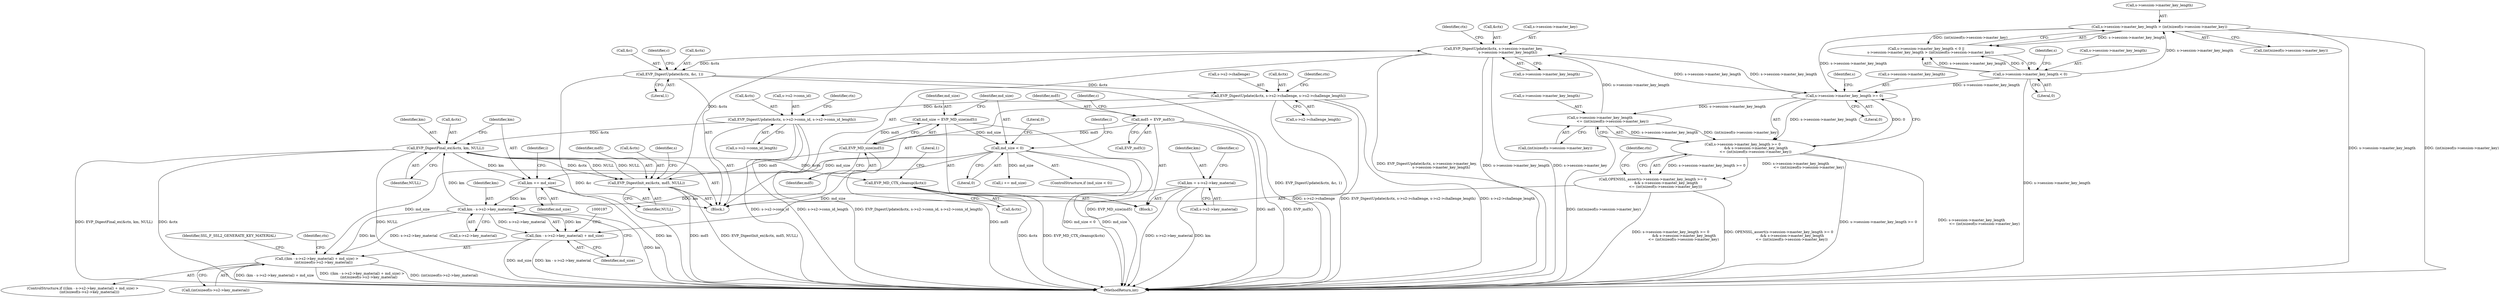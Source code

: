 digraph "0_openssl_86f8fb0e344d62454f8daf3e15236b2b59210756@pointer" {
"1000238" [label="(Call,EVP_DigestUpdate(&ctx, s->session->master_key,\n                          s->session->master_key_length))"];
"1000210" [label="(Call,EVP_DigestInit_ex(&ctx, md5, NULL))"];
"1000285" [label="(Call,EVP_DigestFinal_ex(&ctx, km, NULL))"];
"1000272" [label="(Call,EVP_DigestUpdate(&ctx, s->s2->conn_id, s->s2->conn_id_length))"];
"1000259" [label="(Call,EVP_DigestUpdate(&ctx, s->s2->challenge, s->s2->challenge_length))"];
"1000251" [label="(Call,EVP_DigestUpdate(&ctx, &c, 1))"];
"1000238" [label="(Call,EVP_DigestUpdate(&ctx, s->session->master_key,\n                          s->session->master_key_length))"];
"1000224" [label="(Call,s->session->master_key_length\n                       <= (int)sizeof(s->session->master_key))"];
"1000217" [label="(Call,s->session->master_key_length >= 0)"];
"1000140" [label="(Call,s->session->master_key_length > (int)sizeof(s->session->master_key))"];
"1000133" [label="(Call,s->session->master_key_length < 0)"];
"1000188" [label="(Call,km - s->s2->key_material)"];
"1000290" [label="(Call,km += md_size)"];
"1000165" [label="(Call,md_size < 0)"];
"1000160" [label="(Call,md_size = EVP_MD_size(md5))"];
"1000162" [label="(Call,EVP_MD_size(md5))"];
"1000114" [label="(Call,md5 = EVP_md5())"];
"1000124" [label="(Call,km = s->s2->key_material)"];
"1000216" [label="(Call,s->session->master_key_length >= 0\n                        && s->session->master_key_length\n                       <= (int)sizeof(s->session->master_key))"];
"1000215" [label="(Call,OPENSSL_assert(s->session->master_key_length >= 0\n                        && s->session->master_key_length\n                       <= (int)sizeof(s->session->master_key)))"];
"1000186" [label="(Call,((km - s->s2->key_material) + md_size) >\n            (int)sizeof(s->s2->key_material))"];
"1000187" [label="(Call,(km - s->s2->key_material) + md_size)"];
"1000293" [label="(Call,EVP_MD_CTX_cleanup(&ctx))"];
"1000227" [label="(Identifier,s)"];
"1000141" [label="(Call,s->session->master_key_length)"];
"1000162" [label="(Call,EVP_MD_size(md5))"];
"1000160" [label="(Call,md_size = EVP_MD_size(md5))"];
"1000287" [label="(Identifier,ctx)"];
"1000184" [label="(Block,)"];
"1000165" [label="(Call,md_size < 0)"];
"1000254" [label="(Call,&c)"];
"1000210" [label="(Call,EVP_DigestInit_ex(&ctx, md5, NULL))"];
"1000212" [label="(Identifier,ctx)"];
"1000223" [label="(Literal,0)"];
"1000218" [label="(Call,s->session->master_key_length)"];
"1000139" [label="(Literal,0)"];
"1000272" [label="(Call,EVP_DigestUpdate(&ctx, s->s2->conn_id, s->s2->conn_id_length))"];
"1000262" [label="(Call,s->s2->challenge)"];
"1000186" [label="(Call,((km - s->s2->key_material) + md_size) >\n            (int)sizeof(s->s2->key_material))"];
"1000260" [label="(Call,&ctx)"];
"1000297" [label="(Literal,1)"];
"1000188" [label="(Call,km - s->s2->key_material)"];
"1000187" [label="(Call,(km - s->s2->key_material) + md_size)"];
"1000267" [label="(Call,s->s2->challenge_length)"];
"1000225" [label="(Call,s->session->master_key_length)"];
"1000140" [label="(Call,s->session->master_key_length > (int)sizeof(s->session->master_key))"];
"1000172" [label="(Identifier,i)"];
"1000215" [label="(Call,OPENSSL_assert(s->session->master_key_length >= 0\n                        && s->session->master_key_length\n                       <= (int)sizeof(s->session->master_key)))"];
"1000251" [label="(Call,EVP_DigestUpdate(&ctx, &c, 1))"];
"1000181" [label="(Call,i += md_size)"];
"1000274" [label="(Identifier,ctx)"];
"1000217" [label="(Call,s->session->master_key_length >= 0)"];
"1000288" [label="(Identifier,km)"];
"1000124" [label="(Call,km = s->s2->key_material)"];
"1000214" [label="(Identifier,NULL)"];
"1000258" [label="(Identifier,c)"];
"1000146" [label="(Call,(int)sizeof(s->session->master_key))"];
"1000273" [label="(Call,&ctx)"];
"1000213" [label="(Identifier,md5)"];
"1000224" [label="(Call,s->session->master_key_length\n                       <= (int)sizeof(s->session->master_key))"];
"1000241" [label="(Call,s->session->master_key)"];
"1000292" [label="(Identifier,md_size)"];
"1000275" [label="(Call,s->s2->conn_id)"];
"1000161" [label="(Identifier,md_size)"];
"1000143" [label="(Identifier,s)"];
"1000115" [label="(Identifier,md5)"];
"1000286" [label="(Call,&ctx)"];
"1000166" [label="(Identifier,md_size)"];
"1000259" [label="(Call,EVP_DigestUpdate(&ctx, s->s2->challenge, s->s2->challenge_length))"];
"1000134" [label="(Call,s->session->master_key_length)"];
"1000169" [label="(Literal,0)"];
"1000240" [label="(Identifier,ctx)"];
"1000280" [label="(Call,s->s2->conn_id_length)"];
"1000290" [label="(Call,km += md_size)"];
"1000196" [label="(Call,(int)sizeof(s->s2->key_material))"];
"1000252" [label="(Call,&ctx)"];
"1000289" [label="(Identifier,NULL)"];
"1000126" [label="(Call,s->s2->key_material)"];
"1000294" [label="(Call,&ctx)"];
"1000164" [label="(ControlStructure,if (md_size < 0))"];
"1000195" [label="(Identifier,md_size)"];
"1000182" [label="(Identifier,i)"];
"1000132" [label="(Call,s->session->master_key_length < 0 ||\n        s->session->master_key_length > (int)sizeof(s->session->master_key))"];
"1000104" [label="(Block,)"];
"1000298" [label="(MethodReturn,int)"];
"1000256" [label="(Literal,1)"];
"1000246" [label="(Call,s->session->master_key_length)"];
"1000206" [label="(Identifier,SSL_F_SSL2_GENERATE_KEY_MATERIAL)"];
"1000285" [label="(Call,EVP_DigestFinal_ex(&ctx, km, NULL))"];
"1000185" [label="(ControlStructure,if (((km - s->s2->key_material) + md_size) >\n            (int)sizeof(s->s2->key_material)))"];
"1000238" [label="(Call,EVP_DigestUpdate(&ctx, s->session->master_key,\n                          s->session->master_key_length))"];
"1000211" [label="(Call,&ctx)"];
"1000253" [label="(Identifier,ctx)"];
"1000167" [label="(Literal,0)"];
"1000291" [label="(Identifier,km)"];
"1000189" [label="(Identifier,km)"];
"1000119" [label="(Identifier,c)"];
"1000216" [label="(Call,s->session->master_key_length >= 0\n                        && s->session->master_key_length\n                       <= (int)sizeof(s->session->master_key))"];
"1000125" [label="(Identifier,km)"];
"1000114" [label="(Call,md5 = EVP_md5())"];
"1000163" [label="(Identifier,md5)"];
"1000190" [label="(Call,s->s2->key_material)"];
"1000136" [label="(Identifier,s)"];
"1000293" [label="(Call,EVP_MD_CTX_cleanup(&ctx))"];
"1000116" [label="(Call,EVP_md5())"];
"1000133" [label="(Call,s->session->master_key_length < 0)"];
"1000220" [label="(Identifier,s)"];
"1000230" [label="(Call,(int)sizeof(s->session->master_key))"];
"1000239" [label="(Call,&ctx)"];
"1000238" -> "1000184"  [label="AST: "];
"1000238" -> "1000246"  [label="CFG: "];
"1000239" -> "1000238"  [label="AST: "];
"1000241" -> "1000238"  [label="AST: "];
"1000246" -> "1000238"  [label="AST: "];
"1000253" -> "1000238"  [label="CFG: "];
"1000238" -> "1000298"  [label="DDG: EVP_DigestUpdate(&ctx, s->session->master_key,\n                          s->session->master_key_length)"];
"1000238" -> "1000298"  [label="DDG: s->session->master_key_length"];
"1000238" -> "1000298"  [label="DDG: s->session->master_key"];
"1000238" -> "1000217"  [label="DDG: s->session->master_key_length"];
"1000210" -> "1000238"  [label="DDG: &ctx"];
"1000224" -> "1000238"  [label="DDG: s->session->master_key_length"];
"1000217" -> "1000238"  [label="DDG: s->session->master_key_length"];
"1000238" -> "1000251"  [label="DDG: &ctx"];
"1000210" -> "1000184"  [label="AST: "];
"1000210" -> "1000214"  [label="CFG: "];
"1000211" -> "1000210"  [label="AST: "];
"1000213" -> "1000210"  [label="AST: "];
"1000214" -> "1000210"  [label="AST: "];
"1000220" -> "1000210"  [label="CFG: "];
"1000210" -> "1000298"  [label="DDG: EVP_DigestInit_ex(&ctx, md5, NULL)"];
"1000210" -> "1000298"  [label="DDG: md5"];
"1000285" -> "1000210"  [label="DDG: &ctx"];
"1000285" -> "1000210"  [label="DDG: NULL"];
"1000162" -> "1000210"  [label="DDG: md5"];
"1000210" -> "1000285"  [label="DDG: NULL"];
"1000285" -> "1000184"  [label="AST: "];
"1000285" -> "1000289"  [label="CFG: "];
"1000286" -> "1000285"  [label="AST: "];
"1000288" -> "1000285"  [label="AST: "];
"1000289" -> "1000285"  [label="AST: "];
"1000291" -> "1000285"  [label="CFG: "];
"1000285" -> "1000298"  [label="DDG: EVP_DigestFinal_ex(&ctx, km, NULL)"];
"1000285" -> "1000298"  [label="DDG: &ctx"];
"1000285" -> "1000298"  [label="DDG: NULL"];
"1000272" -> "1000285"  [label="DDG: &ctx"];
"1000188" -> "1000285"  [label="DDG: km"];
"1000285" -> "1000290"  [label="DDG: km"];
"1000285" -> "1000293"  [label="DDG: &ctx"];
"1000272" -> "1000184"  [label="AST: "];
"1000272" -> "1000280"  [label="CFG: "];
"1000273" -> "1000272"  [label="AST: "];
"1000275" -> "1000272"  [label="AST: "];
"1000280" -> "1000272"  [label="AST: "];
"1000287" -> "1000272"  [label="CFG: "];
"1000272" -> "1000298"  [label="DDG: s->s2->conn_id"];
"1000272" -> "1000298"  [label="DDG: s->s2->conn_id_length"];
"1000272" -> "1000298"  [label="DDG: EVP_DigestUpdate(&ctx, s->s2->conn_id, s->s2->conn_id_length)"];
"1000259" -> "1000272"  [label="DDG: &ctx"];
"1000259" -> "1000184"  [label="AST: "];
"1000259" -> "1000267"  [label="CFG: "];
"1000260" -> "1000259"  [label="AST: "];
"1000262" -> "1000259"  [label="AST: "];
"1000267" -> "1000259"  [label="AST: "];
"1000274" -> "1000259"  [label="CFG: "];
"1000259" -> "1000298"  [label="DDG: s->s2->challenge"];
"1000259" -> "1000298"  [label="DDG: EVP_DigestUpdate(&ctx, s->s2->challenge, s->s2->challenge_length)"];
"1000259" -> "1000298"  [label="DDG: s->s2->challenge_length"];
"1000251" -> "1000259"  [label="DDG: &ctx"];
"1000251" -> "1000184"  [label="AST: "];
"1000251" -> "1000256"  [label="CFG: "];
"1000252" -> "1000251"  [label="AST: "];
"1000254" -> "1000251"  [label="AST: "];
"1000256" -> "1000251"  [label="AST: "];
"1000258" -> "1000251"  [label="CFG: "];
"1000251" -> "1000298"  [label="DDG: EVP_DigestUpdate(&ctx, &c, 1)"];
"1000251" -> "1000298"  [label="DDG: &c"];
"1000224" -> "1000216"  [label="AST: "];
"1000224" -> "1000230"  [label="CFG: "];
"1000225" -> "1000224"  [label="AST: "];
"1000230" -> "1000224"  [label="AST: "];
"1000216" -> "1000224"  [label="CFG: "];
"1000224" -> "1000298"  [label="DDG: (int)sizeof(s->session->master_key)"];
"1000224" -> "1000216"  [label="DDG: s->session->master_key_length"];
"1000224" -> "1000216"  [label="DDG: (int)sizeof(s->session->master_key)"];
"1000217" -> "1000224"  [label="DDG: s->session->master_key_length"];
"1000217" -> "1000216"  [label="AST: "];
"1000217" -> "1000223"  [label="CFG: "];
"1000218" -> "1000217"  [label="AST: "];
"1000223" -> "1000217"  [label="AST: "];
"1000227" -> "1000217"  [label="CFG: "];
"1000216" -> "1000217"  [label="CFG: "];
"1000217" -> "1000216"  [label="DDG: s->session->master_key_length"];
"1000217" -> "1000216"  [label="DDG: 0"];
"1000140" -> "1000217"  [label="DDG: s->session->master_key_length"];
"1000133" -> "1000217"  [label="DDG: s->session->master_key_length"];
"1000140" -> "1000132"  [label="AST: "];
"1000140" -> "1000146"  [label="CFG: "];
"1000141" -> "1000140"  [label="AST: "];
"1000146" -> "1000140"  [label="AST: "];
"1000132" -> "1000140"  [label="CFG: "];
"1000140" -> "1000298"  [label="DDG: s->session->master_key_length"];
"1000140" -> "1000298"  [label="DDG: (int)sizeof(s->session->master_key)"];
"1000140" -> "1000132"  [label="DDG: s->session->master_key_length"];
"1000140" -> "1000132"  [label="DDG: (int)sizeof(s->session->master_key)"];
"1000133" -> "1000140"  [label="DDG: s->session->master_key_length"];
"1000133" -> "1000132"  [label="AST: "];
"1000133" -> "1000139"  [label="CFG: "];
"1000134" -> "1000133"  [label="AST: "];
"1000139" -> "1000133"  [label="AST: "];
"1000143" -> "1000133"  [label="CFG: "];
"1000132" -> "1000133"  [label="CFG: "];
"1000133" -> "1000298"  [label="DDG: s->session->master_key_length"];
"1000133" -> "1000132"  [label="DDG: s->session->master_key_length"];
"1000133" -> "1000132"  [label="DDG: 0"];
"1000188" -> "1000187"  [label="AST: "];
"1000188" -> "1000190"  [label="CFG: "];
"1000189" -> "1000188"  [label="AST: "];
"1000190" -> "1000188"  [label="AST: "];
"1000195" -> "1000188"  [label="CFG: "];
"1000188" -> "1000298"  [label="DDG: km"];
"1000188" -> "1000186"  [label="DDG: km"];
"1000188" -> "1000186"  [label="DDG: s->s2->key_material"];
"1000188" -> "1000187"  [label="DDG: km"];
"1000188" -> "1000187"  [label="DDG: s->s2->key_material"];
"1000290" -> "1000188"  [label="DDG: km"];
"1000124" -> "1000188"  [label="DDG: km"];
"1000290" -> "1000184"  [label="AST: "];
"1000290" -> "1000292"  [label="CFG: "];
"1000291" -> "1000290"  [label="AST: "];
"1000292" -> "1000290"  [label="AST: "];
"1000182" -> "1000290"  [label="CFG: "];
"1000290" -> "1000298"  [label="DDG: km"];
"1000165" -> "1000290"  [label="DDG: md_size"];
"1000165" -> "1000164"  [label="AST: "];
"1000165" -> "1000167"  [label="CFG: "];
"1000166" -> "1000165"  [label="AST: "];
"1000167" -> "1000165"  [label="AST: "];
"1000169" -> "1000165"  [label="CFG: "];
"1000172" -> "1000165"  [label="CFG: "];
"1000165" -> "1000298"  [label="DDG: md_size"];
"1000165" -> "1000298"  [label="DDG: md_size < 0"];
"1000160" -> "1000165"  [label="DDG: md_size"];
"1000165" -> "1000181"  [label="DDG: md_size"];
"1000165" -> "1000186"  [label="DDG: md_size"];
"1000165" -> "1000187"  [label="DDG: md_size"];
"1000160" -> "1000104"  [label="AST: "];
"1000160" -> "1000162"  [label="CFG: "];
"1000161" -> "1000160"  [label="AST: "];
"1000162" -> "1000160"  [label="AST: "];
"1000166" -> "1000160"  [label="CFG: "];
"1000160" -> "1000298"  [label="DDG: EVP_MD_size(md5)"];
"1000162" -> "1000160"  [label="DDG: md5"];
"1000162" -> "1000163"  [label="CFG: "];
"1000163" -> "1000162"  [label="AST: "];
"1000162" -> "1000298"  [label="DDG: md5"];
"1000114" -> "1000162"  [label="DDG: md5"];
"1000114" -> "1000104"  [label="AST: "];
"1000114" -> "1000116"  [label="CFG: "];
"1000115" -> "1000114"  [label="AST: "];
"1000116" -> "1000114"  [label="AST: "];
"1000119" -> "1000114"  [label="CFG: "];
"1000114" -> "1000298"  [label="DDG: md5"];
"1000114" -> "1000298"  [label="DDG: EVP_md5()"];
"1000124" -> "1000104"  [label="AST: "];
"1000124" -> "1000126"  [label="CFG: "];
"1000125" -> "1000124"  [label="AST: "];
"1000126" -> "1000124"  [label="AST: "];
"1000136" -> "1000124"  [label="CFG: "];
"1000124" -> "1000298"  [label="DDG: s->s2->key_material"];
"1000124" -> "1000298"  [label="DDG: km"];
"1000216" -> "1000215"  [label="AST: "];
"1000215" -> "1000216"  [label="CFG: "];
"1000216" -> "1000298"  [label="DDG: s->session->master_key_length >= 0"];
"1000216" -> "1000298"  [label="DDG: s->session->master_key_length\n                       <= (int)sizeof(s->session->master_key)"];
"1000216" -> "1000215"  [label="DDG: s->session->master_key_length >= 0"];
"1000216" -> "1000215"  [label="DDG: s->session->master_key_length\n                       <= (int)sizeof(s->session->master_key)"];
"1000215" -> "1000184"  [label="AST: "];
"1000240" -> "1000215"  [label="CFG: "];
"1000215" -> "1000298"  [label="DDG: s->session->master_key_length >= 0\n                        && s->session->master_key_length\n                       <= (int)sizeof(s->session->master_key)"];
"1000215" -> "1000298"  [label="DDG: OPENSSL_assert(s->session->master_key_length >= 0\n                        && s->session->master_key_length\n                       <= (int)sizeof(s->session->master_key))"];
"1000186" -> "1000185"  [label="AST: "];
"1000186" -> "1000196"  [label="CFG: "];
"1000187" -> "1000186"  [label="AST: "];
"1000196" -> "1000186"  [label="AST: "];
"1000206" -> "1000186"  [label="CFG: "];
"1000212" -> "1000186"  [label="CFG: "];
"1000186" -> "1000298"  [label="DDG: (km - s->s2->key_material) + md_size"];
"1000186" -> "1000298"  [label="DDG: ((km - s->s2->key_material) + md_size) >\n            (int)sizeof(s->s2->key_material)"];
"1000186" -> "1000298"  [label="DDG: (int)sizeof(s->s2->key_material)"];
"1000187" -> "1000195"  [label="CFG: "];
"1000195" -> "1000187"  [label="AST: "];
"1000197" -> "1000187"  [label="CFG: "];
"1000187" -> "1000298"  [label="DDG: km - s->s2->key_material"];
"1000187" -> "1000298"  [label="DDG: md_size"];
"1000293" -> "1000104"  [label="AST: "];
"1000293" -> "1000294"  [label="CFG: "];
"1000294" -> "1000293"  [label="AST: "];
"1000297" -> "1000293"  [label="CFG: "];
"1000293" -> "1000298"  [label="DDG: &ctx"];
"1000293" -> "1000298"  [label="DDG: EVP_MD_CTX_cleanup(&ctx)"];
}
